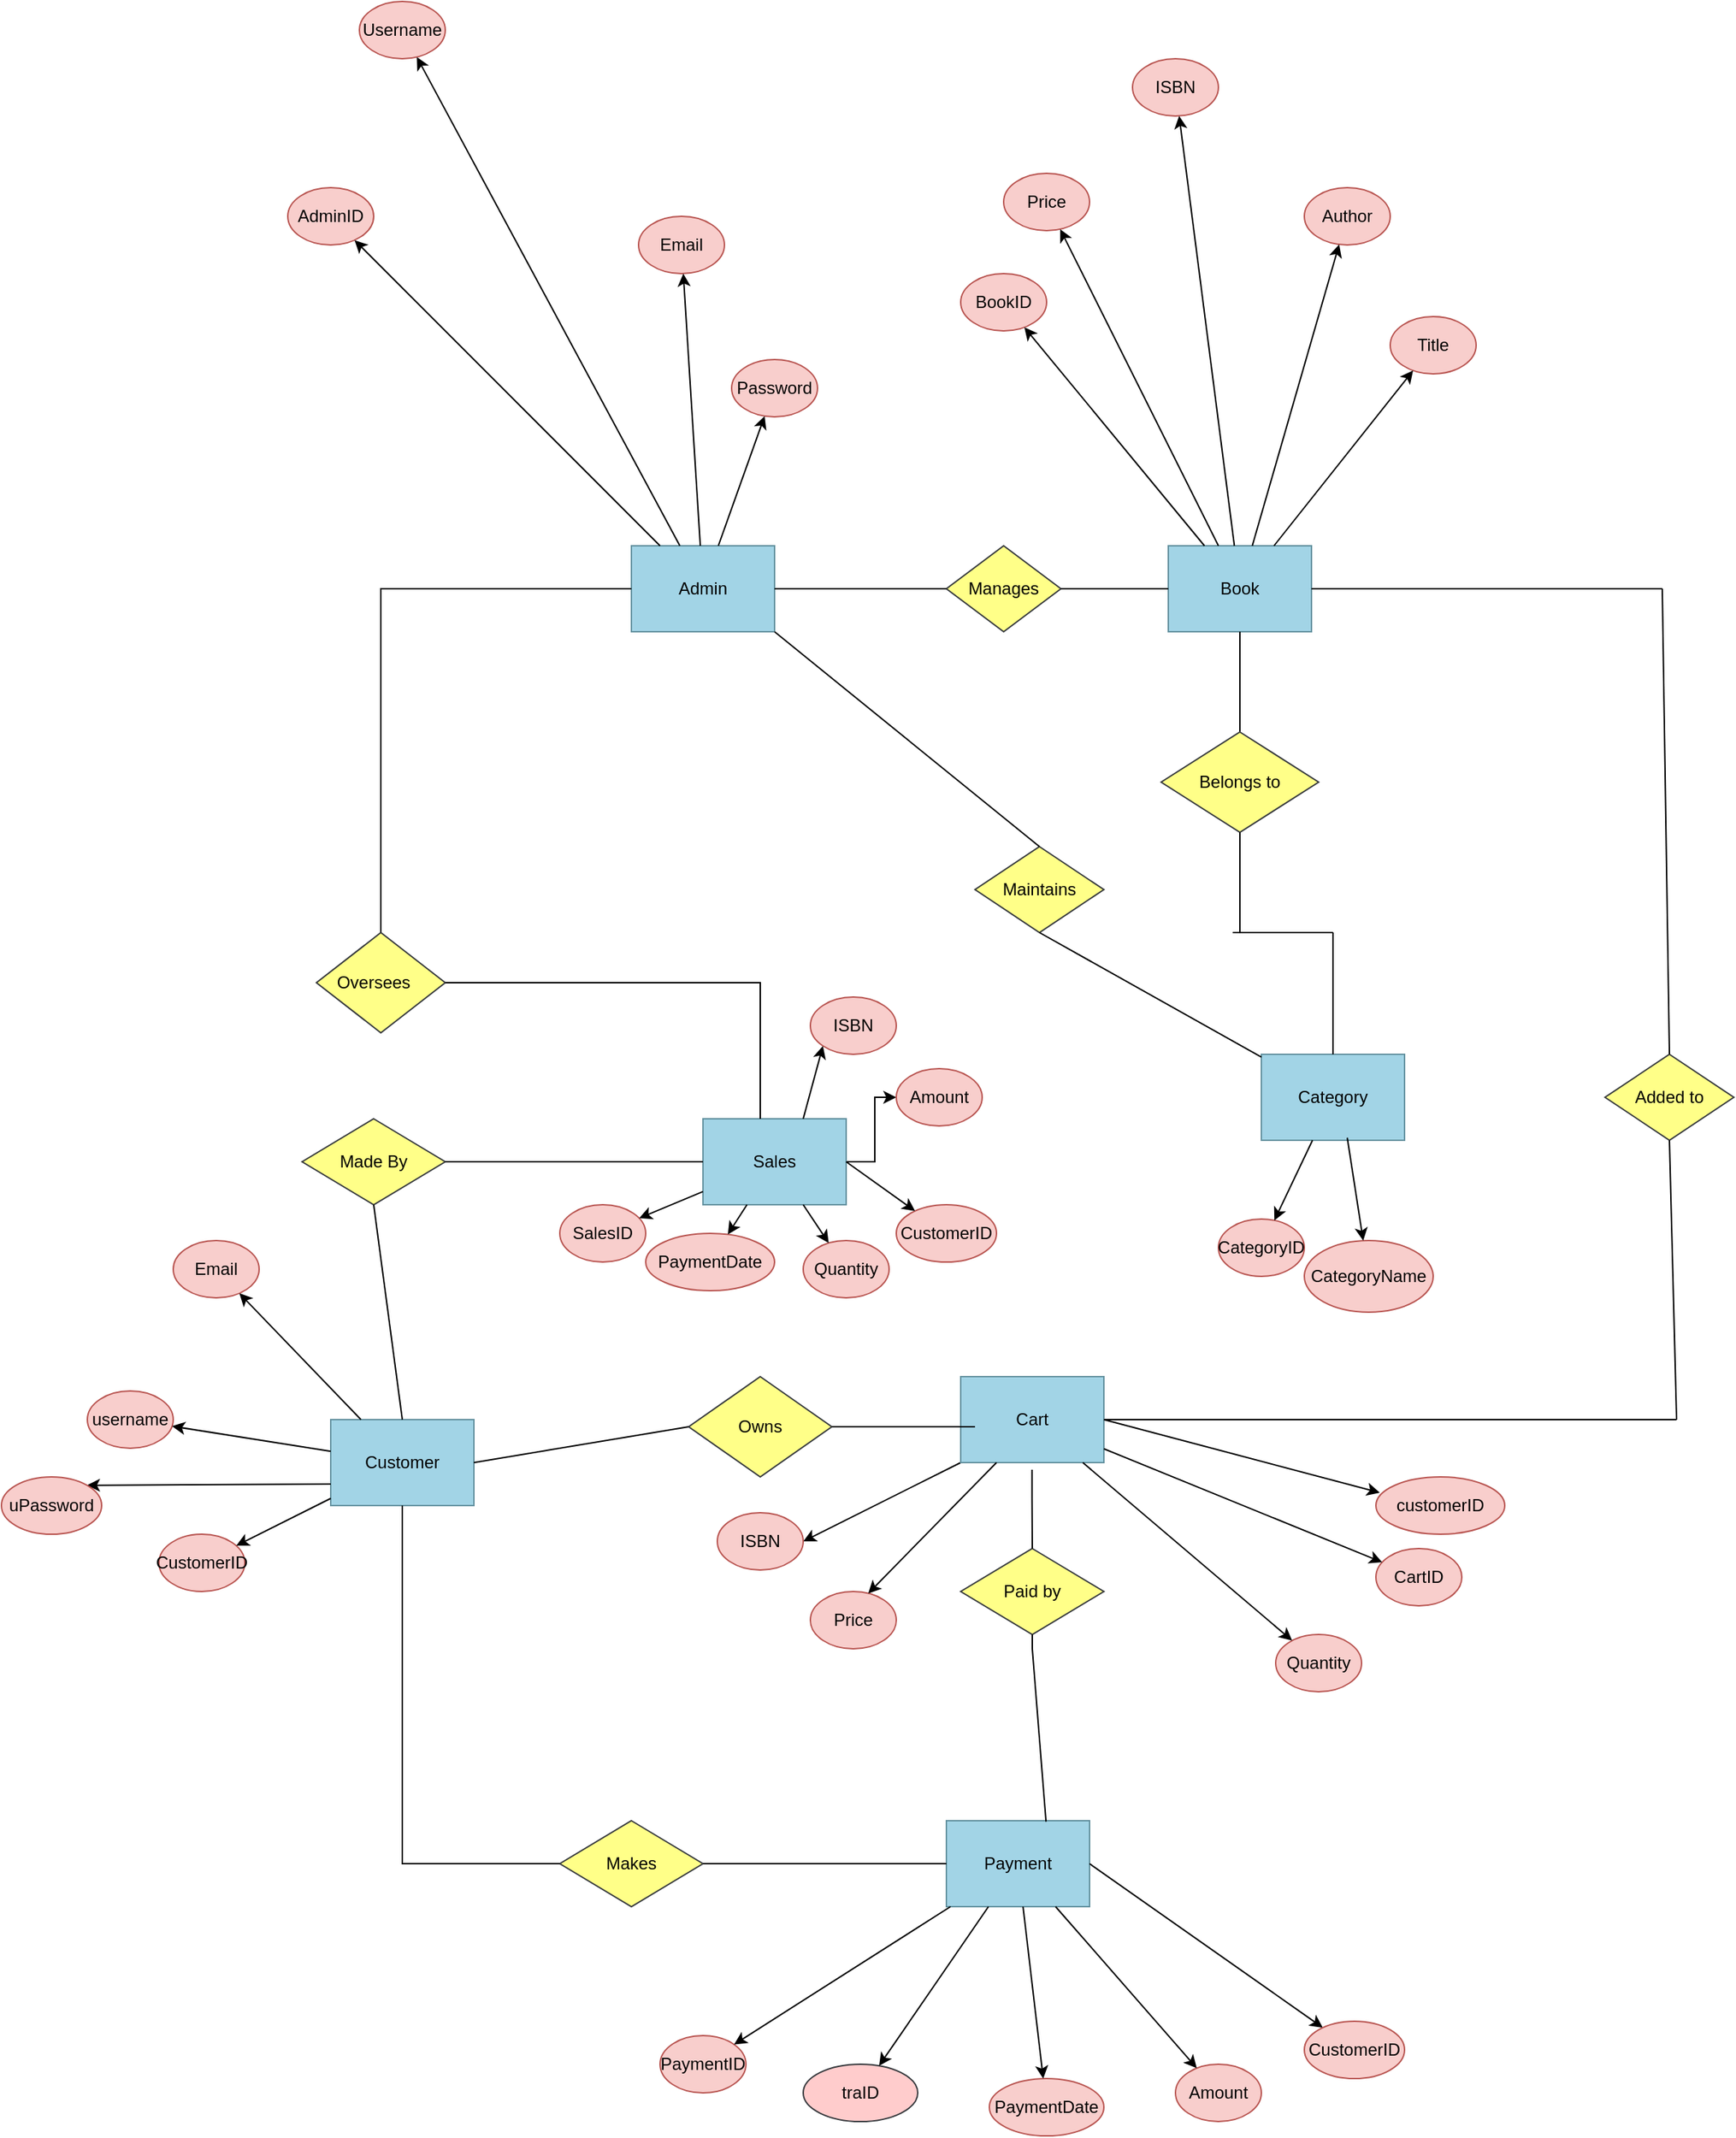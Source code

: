 <mxfile version="26.0.4">
  <diagram name="Page-1" id="6lhcVRIQe2DY9xGinTSk">
    <mxGraphModel dx="1434" dy="1706" grid="1" gridSize="10" guides="1" tooltips="1" connect="1" arrows="1" fold="1" page="0" pageScale="1" pageWidth="1390" pageHeight="980" math="0" shadow="0">
      <root>
        <mxCell id="0" />
        <mxCell id="1" parent="0" />
        <mxCell id="pzduVk1Wxx4do5fI0MAX-23" value="" style="endArrow=classic;html=1;rounded=0;exitX=0;exitY=1;exitDx=0;exitDy=0;entryX=1;entryY=0.5;entryDx=0;entryDy=0;" edge="1" parent="1" source="knSOr63fwJM2YxoM46Qa-37" target="pzduVk1Wxx4do5fI0MAX-20">
          <mxGeometry width="50" height="50" relative="1" as="geometry">
            <mxPoint x="690" y="290" as="sourcePoint" />
            <mxPoint x="640" y="340" as="targetPoint" />
          </mxGeometry>
        </mxCell>
        <mxCell id="knSOr63fwJM2YxoM46Qa-2" value="Admin" style="rounded=0;whiteSpace=wrap;html=1;fillColor=#a2d4e6;strokeColor=#63919f;" parent="1" vertex="1">
          <mxGeometry x="470" y="-370" width="100" height="60" as="geometry" />
        </mxCell>
        <mxCell id="knSOr63fwJM2YxoM46Qa-3" value="AdminID" style="ellipse;whiteSpace=wrap;html=1;fillColor=#f8cecc;strokeColor=#b85450;" parent="1" vertex="1">
          <mxGeometry x="230" y="-620" width="60" height="40" as="geometry" />
        </mxCell>
        <mxCell id="knSOr63fwJM2YxoM46Qa-4" parent="1" source="knSOr63fwJM2YxoM46Qa-2" target="knSOr63fwJM2YxoM46Qa-3" edge="1">
          <mxGeometry relative="1" as="geometry" />
        </mxCell>
        <mxCell id="knSOr63fwJM2YxoM46Qa-5" value="Username" style="ellipse;whiteSpace=wrap;html=1;fillColor=#f8cecc;strokeColor=#b85450;" parent="1" vertex="1">
          <mxGeometry x="280" y="-750" width="60" height="40" as="geometry" />
        </mxCell>
        <mxCell id="knSOr63fwJM2YxoM46Qa-6" parent="1" source="knSOr63fwJM2YxoM46Qa-2" target="knSOr63fwJM2YxoM46Qa-5" edge="1">
          <mxGeometry relative="1" as="geometry" />
        </mxCell>
        <mxCell id="knSOr63fwJM2YxoM46Qa-7" value="Email" style="ellipse;whiteSpace=wrap;html=1;fillColor=#f8cecc;strokeColor=#b85450;" parent="1" vertex="1">
          <mxGeometry x="475" y="-600" width="60" height="40" as="geometry" />
        </mxCell>
        <mxCell id="knSOr63fwJM2YxoM46Qa-8" parent="1" source="knSOr63fwJM2YxoM46Qa-2" target="knSOr63fwJM2YxoM46Qa-7" edge="1">
          <mxGeometry relative="1" as="geometry" />
        </mxCell>
        <mxCell id="knSOr63fwJM2YxoM46Qa-9" value="Password" style="ellipse;whiteSpace=wrap;html=1;fillColor=#f8cecc;strokeColor=#b85450;" parent="1" vertex="1">
          <mxGeometry x="540" y="-500" width="60" height="40" as="geometry" />
        </mxCell>
        <mxCell id="knSOr63fwJM2YxoM46Qa-10" parent="1" source="knSOr63fwJM2YxoM46Qa-2" target="knSOr63fwJM2YxoM46Qa-9" edge="1">
          <mxGeometry relative="1" as="geometry" />
        </mxCell>
        <mxCell id="knSOr63fwJM2YxoM46Qa-11" value="Manages" style="rhombus;whiteSpace=wrap;html=1;fillColor=#ffff88;strokeColor=#36393d;" parent="1" vertex="1">
          <mxGeometry x="690" y="-370" width="80" height="60" as="geometry" />
        </mxCell>
        <mxCell id="knSOr63fwJM2YxoM46Qa-12" value="Category" style="rounded=0;whiteSpace=wrap;html=1;fillColor=#a2d4e6;strokeColor=#63919f;" parent="1" vertex="1">
          <mxGeometry x="910" y="-15" width="100" height="60" as="geometry" />
        </mxCell>
        <mxCell id="knSOr63fwJM2YxoM46Qa-13" value="CategoryID" style="ellipse;whiteSpace=wrap;html=1;fillColor=#f8cecc;strokeColor=#b85450;" parent="1" vertex="1">
          <mxGeometry x="880" y="100" width="60" height="40" as="geometry" />
        </mxCell>
        <mxCell id="knSOr63fwJM2YxoM46Qa-14" parent="1" source="knSOr63fwJM2YxoM46Qa-12" target="knSOr63fwJM2YxoM46Qa-13" edge="1">
          <mxGeometry relative="1" as="geometry" />
        </mxCell>
        <mxCell id="knSOr63fwJM2YxoM46Qa-15" value="CategoryName" style="ellipse;whiteSpace=wrap;html=1;fillColor=#f8cecc;strokeColor=#b85450;" parent="1" vertex="1">
          <mxGeometry x="940" y="115" width="90" height="50" as="geometry" />
        </mxCell>
        <mxCell id="knSOr63fwJM2YxoM46Qa-16" style="exitX=0.6;exitY=0.971;exitDx=0;exitDy=0;exitPerimeter=0;" parent="1" source="knSOr63fwJM2YxoM46Qa-12" target="knSOr63fwJM2YxoM46Qa-15" edge="1">
          <mxGeometry relative="1" as="geometry">
            <mxPoint x="1000" y="211" as="sourcePoint" />
          </mxGeometry>
        </mxCell>
        <mxCell id="knSOr63fwJM2YxoM46Qa-17" value="Book" style="rounded=0;whiteSpace=wrap;html=1;fillColor=#a2d4e6;strokeColor=#63919f;" parent="1" vertex="1">
          <mxGeometry x="845" y="-370" width="100" height="60" as="geometry" />
        </mxCell>
        <mxCell id="knSOr63fwJM2YxoM46Qa-18" value="BookID" style="ellipse;whiteSpace=wrap;html=1;fillColor=#f8cecc;strokeColor=#b85450;" parent="1" vertex="1">
          <mxGeometry x="700" y="-560" width="60" height="40" as="geometry" />
        </mxCell>
        <mxCell id="knSOr63fwJM2YxoM46Qa-19" parent="1" source="knSOr63fwJM2YxoM46Qa-17" target="knSOr63fwJM2YxoM46Qa-18" edge="1">
          <mxGeometry relative="1" as="geometry" />
        </mxCell>
        <mxCell id="knSOr63fwJM2YxoM46Qa-20" value="Title" style="ellipse;whiteSpace=wrap;html=1;fillColor=#f8cecc;strokeColor=#b85450;" parent="1" vertex="1">
          <mxGeometry x="1000" y="-530" width="60" height="40" as="geometry" />
        </mxCell>
        <mxCell id="knSOr63fwJM2YxoM46Qa-21" parent="1" source="knSOr63fwJM2YxoM46Qa-17" target="knSOr63fwJM2YxoM46Qa-20" edge="1">
          <mxGeometry relative="1" as="geometry" />
        </mxCell>
        <mxCell id="knSOr63fwJM2YxoM46Qa-22" value="ISBN" style="ellipse;whiteSpace=wrap;html=1;fillColor=#f8cecc;strokeColor=#b85450;" parent="1" vertex="1">
          <mxGeometry x="820" y="-710" width="60" height="40" as="geometry" />
        </mxCell>
        <mxCell id="knSOr63fwJM2YxoM46Qa-23" parent="1" source="knSOr63fwJM2YxoM46Qa-17" target="knSOr63fwJM2YxoM46Qa-22" edge="1">
          <mxGeometry relative="1" as="geometry" />
        </mxCell>
        <mxCell id="knSOr63fwJM2YxoM46Qa-24" value="Price" style="ellipse;whiteSpace=wrap;html=1;fillColor=#f8cecc;strokeColor=#b85450;" parent="1" vertex="1">
          <mxGeometry x="730" y="-630" width="60" height="40" as="geometry" />
        </mxCell>
        <mxCell id="knSOr63fwJM2YxoM46Qa-25" parent="1" source="knSOr63fwJM2YxoM46Qa-17" target="knSOr63fwJM2YxoM46Qa-24" edge="1">
          <mxGeometry relative="1" as="geometry" />
        </mxCell>
        <mxCell id="knSOr63fwJM2YxoM46Qa-26" value="Author" style="ellipse;whiteSpace=wrap;html=1;fillColor=#f8cecc;strokeColor=#b85450;" parent="1" vertex="1">
          <mxGeometry x="940" y="-620" width="60" height="40" as="geometry" />
        </mxCell>
        <mxCell id="knSOr63fwJM2YxoM46Qa-27" parent="1" source="knSOr63fwJM2YxoM46Qa-17" target="knSOr63fwJM2YxoM46Qa-26" edge="1">
          <mxGeometry relative="1" as="geometry" />
        </mxCell>
        <mxCell id="knSOr63fwJM2YxoM46Qa-28" value="Payment" style="rounded=0;whiteSpace=wrap;html=1;fillColor=#a2d4e6;strokeColor=#63919f;" parent="1" vertex="1">
          <mxGeometry x="690" y="520" width="100" height="60" as="geometry" />
        </mxCell>
        <mxCell id="knSOr63fwJM2YxoM46Qa-29" value="PaymentID" style="ellipse;whiteSpace=wrap;html=1;fillColor=#f8cecc;strokeColor=#b85450;" parent="1" vertex="1">
          <mxGeometry x="490" y="670" width="60" height="40" as="geometry" />
        </mxCell>
        <mxCell id="knSOr63fwJM2YxoM46Qa-30" parent="1" source="knSOr63fwJM2YxoM46Qa-28" target="knSOr63fwJM2YxoM46Qa-29" edge="1">
          <mxGeometry relative="1" as="geometry" />
        </mxCell>
        <mxCell id="knSOr63fwJM2YxoM46Qa-31" value="Amount" style="ellipse;whiteSpace=wrap;html=1;fillColor=#f8cecc;strokeColor=#b85450;" parent="1" vertex="1">
          <mxGeometry x="850" y="690" width="60" height="40" as="geometry" />
        </mxCell>
        <mxCell id="knSOr63fwJM2YxoM46Qa-32" parent="1" source="knSOr63fwJM2YxoM46Qa-28" target="knSOr63fwJM2YxoM46Qa-31" edge="1">
          <mxGeometry relative="1" as="geometry" />
        </mxCell>
        <mxCell id="knSOr63fwJM2YxoM46Qa-33" value="PaymentDate" style="ellipse;whiteSpace=wrap;html=1;fillColor=#f8cecc;strokeColor=#b85450;" parent="1" vertex="1">
          <mxGeometry x="720" y="700" width="80" height="40" as="geometry" />
        </mxCell>
        <mxCell id="knSOr63fwJM2YxoM46Qa-34" parent="1" source="knSOr63fwJM2YxoM46Qa-28" target="knSOr63fwJM2YxoM46Qa-33" edge="1">
          <mxGeometry relative="1" as="geometry" />
        </mxCell>
        <mxCell id="knSOr63fwJM2YxoM46Qa-35" value="traID" style="ellipse;whiteSpace=wrap;html=1;fillColor=#ffcccc;strokeColor=#36393d;" parent="1" vertex="1">
          <mxGeometry x="590" y="690" width="80" height="40" as="geometry" />
        </mxCell>
        <mxCell id="knSOr63fwJM2YxoM46Qa-36" parent="1" source="knSOr63fwJM2YxoM46Qa-28" target="knSOr63fwJM2YxoM46Qa-35" edge="1">
          <mxGeometry relative="1" as="geometry" />
        </mxCell>
        <mxCell id="knSOr63fwJM2YxoM46Qa-37" value="Cart" style="rounded=0;whiteSpace=wrap;html=1;fillColor=#a2d4e6;strokeColor=#63919f;" parent="1" vertex="1">
          <mxGeometry x="700" y="210" width="100" height="60" as="geometry" />
        </mxCell>
        <mxCell id="knSOr63fwJM2YxoM46Qa-38" value="CartID" style="ellipse;whiteSpace=wrap;html=1;fillColor=#f8cecc;strokeColor=#b85450;" parent="1" vertex="1">
          <mxGeometry x="990" y="330" width="60" height="40" as="geometry" />
        </mxCell>
        <mxCell id="knSOr63fwJM2YxoM46Qa-39" parent="1" source="knSOr63fwJM2YxoM46Qa-37" target="knSOr63fwJM2YxoM46Qa-38" edge="1">
          <mxGeometry relative="1" as="geometry" />
        </mxCell>
        <mxCell id="knSOr63fwJM2YxoM46Qa-40" value="Quantity" style="ellipse;whiteSpace=wrap;html=1;fillColor=#f8cecc;strokeColor=#b85450;" parent="1" vertex="1">
          <mxGeometry x="920" y="390" width="60" height="40" as="geometry" />
        </mxCell>
        <mxCell id="knSOr63fwJM2YxoM46Qa-41" parent="1" source="knSOr63fwJM2YxoM46Qa-37" target="knSOr63fwJM2YxoM46Qa-40" edge="1">
          <mxGeometry relative="1" as="geometry" />
        </mxCell>
        <mxCell id="pzduVk1Wxx4do5fI0MAX-55" style="edgeStyle=orthogonalEdgeStyle;rounded=0;orthogonalLoop=1;jettySize=auto;html=1;" edge="1" parent="1" source="knSOr63fwJM2YxoM46Qa-42" target="pzduVk1Wxx4do5fI0MAX-51">
          <mxGeometry relative="1" as="geometry" />
        </mxCell>
        <mxCell id="knSOr63fwJM2YxoM46Qa-42" value="Sales" style="rounded=0;whiteSpace=wrap;html=1;fillColor=#a2d4e6;strokeColor=#63919f;" parent="1" vertex="1">
          <mxGeometry x="520" y="30" width="100" height="60" as="geometry" />
        </mxCell>
        <mxCell id="knSOr63fwJM2YxoM46Qa-43" value="SalesID" style="ellipse;whiteSpace=wrap;html=1;fillColor=#f8cecc;strokeColor=#b85450;" parent="1" vertex="1">
          <mxGeometry x="420" y="90" width="60" height="40" as="geometry" />
        </mxCell>
        <mxCell id="knSOr63fwJM2YxoM46Qa-44" parent="1" source="knSOr63fwJM2YxoM46Qa-42" target="knSOr63fwJM2YxoM46Qa-43" edge="1">
          <mxGeometry relative="1" as="geometry" />
        </mxCell>
        <mxCell id="knSOr63fwJM2YxoM46Qa-45" value="Quantity" style="ellipse;whiteSpace=wrap;html=1;fillColor=#f8cecc;strokeColor=#b85450;" parent="1" vertex="1">
          <mxGeometry x="590" y="115" width="60" height="40" as="geometry" />
        </mxCell>
        <mxCell id="knSOr63fwJM2YxoM46Qa-46" parent="1" source="knSOr63fwJM2YxoM46Qa-42" target="knSOr63fwJM2YxoM46Qa-45" edge="1">
          <mxGeometry relative="1" as="geometry" />
        </mxCell>
        <mxCell id="knSOr63fwJM2YxoM46Qa-47" value="PaymentDate" style="ellipse;whiteSpace=wrap;html=1;fillColor=#f8cecc;strokeColor=#b85450;" parent="1" vertex="1">
          <mxGeometry x="480" y="110" width="90" height="40" as="geometry" />
        </mxCell>
        <mxCell id="knSOr63fwJM2YxoM46Qa-48" parent="1" source="knSOr63fwJM2YxoM46Qa-42" target="knSOr63fwJM2YxoM46Qa-47" edge="1">
          <mxGeometry relative="1" as="geometry" />
        </mxCell>
        <mxCell id="knSOr63fwJM2YxoM46Qa-49" value="Customer" style="rounded=0;whiteSpace=wrap;html=1;fillColor=#a2d4e6;strokeColor=#63919f;" parent="1" vertex="1">
          <mxGeometry x="260" y="240" width="100" height="60" as="geometry" />
        </mxCell>
        <mxCell id="knSOr63fwJM2YxoM46Qa-50" value="CustomerID" style="ellipse;whiteSpace=wrap;html=1;fillColor=#f8cecc;strokeColor=#b85450;" parent="1" vertex="1">
          <mxGeometry x="140" y="320" width="60" height="40" as="geometry" />
        </mxCell>
        <mxCell id="knSOr63fwJM2YxoM46Qa-51" parent="1" source="knSOr63fwJM2YxoM46Qa-49" target="knSOr63fwJM2YxoM46Qa-50" edge="1">
          <mxGeometry relative="1" as="geometry" />
        </mxCell>
        <mxCell id="knSOr63fwJM2YxoM46Qa-52" value="username" style="ellipse;whiteSpace=wrap;html=1;fillColor=#f8cecc;strokeColor=#b85450;" parent="1" vertex="1">
          <mxGeometry x="90" y="220" width="60" height="40" as="geometry" />
        </mxCell>
        <mxCell id="knSOr63fwJM2YxoM46Qa-53" parent="1" source="knSOr63fwJM2YxoM46Qa-49" target="knSOr63fwJM2YxoM46Qa-52" edge="1">
          <mxGeometry relative="1" as="geometry" />
        </mxCell>
        <mxCell id="knSOr63fwJM2YxoM46Qa-54" value="Email" style="ellipse;whiteSpace=wrap;html=1;fillColor=#f8cecc;strokeColor=#b85450;" parent="1" vertex="1">
          <mxGeometry x="150" y="115" width="60" height="40" as="geometry" />
        </mxCell>
        <mxCell id="knSOr63fwJM2YxoM46Qa-55" parent="1" source="knSOr63fwJM2YxoM46Qa-49" target="knSOr63fwJM2YxoM46Qa-54" edge="1">
          <mxGeometry relative="1" as="geometry" />
        </mxCell>
        <mxCell id="knSOr63fwJM2YxoM46Qa-56" value="" style="endArrow=none;html=1;rounded=0;entryX=0.5;entryY=1;entryDx=0;entryDy=0;exitX=0.5;exitY=0;exitDx=0;exitDy=0;" parent="1" edge="1" target="knSOr63fwJM2YxoM46Qa-17" source="knSOr63fwJM2YxoM46Qa-57">
          <mxGeometry width="50" height="50" relative="1" as="geometry">
            <mxPoint x="900" y="-210" as="sourcePoint" />
            <mxPoint x="900" y="-171" as="targetPoint" />
          </mxGeometry>
        </mxCell>
        <mxCell id="knSOr63fwJM2YxoM46Qa-57" value="" style="rhombus;whiteSpace=wrap;html=1;fillColor=#ffff88;strokeColor=#36393d;" parent="1" vertex="1">
          <mxGeometry x="840" y="-240" width="110" height="70" as="geometry" />
        </mxCell>
        <mxCell id="knSOr63fwJM2YxoM46Qa-59" value="Belongs to" style="text;html=1;align=center;verticalAlign=middle;whiteSpace=wrap;rounded=0;fillColor=none;strokeColor=none;glass=0;gradientColor=none;" parent="1" vertex="1">
          <mxGeometry x="865" y="-220" width="60" height="30" as="geometry" />
        </mxCell>
        <mxCell id="knSOr63fwJM2YxoM46Qa-60" value="" style="rhombus;whiteSpace=wrap;html=1;fillColor=#ffff88;strokeColor=#36393d;" parent="1" vertex="1">
          <mxGeometry x="510" y="210" width="100" height="70" as="geometry" />
        </mxCell>
        <mxCell id="knSOr63fwJM2YxoM46Qa-61" value="Owns" style="text;html=1;align=center;verticalAlign=middle;whiteSpace=wrap;rounded=0;" parent="1" vertex="1">
          <mxGeometry x="530" y="230" width="60" height="30" as="geometry" />
        </mxCell>
        <mxCell id="knSOr63fwJM2YxoM46Qa-62" value="" style="endArrow=none;html=1;rounded=0;entryX=0;entryY=0.5;entryDx=0;entryDy=0;exitX=1;exitY=0.5;exitDx=0;exitDy=0;" parent="1" source="knSOr63fwJM2YxoM46Qa-11" target="knSOr63fwJM2YxoM46Qa-17" edge="1">
          <mxGeometry width="50" height="50" relative="1" as="geometry">
            <mxPoint x="390" y="-160" as="sourcePoint" />
            <mxPoint x="440" y="-210" as="targetPoint" />
          </mxGeometry>
        </mxCell>
        <mxCell id="knSOr63fwJM2YxoM46Qa-64" value="" style="endArrow=none;html=1;rounded=0;exitX=1;exitY=0.5;exitDx=0;exitDy=0;" parent="1" source="knSOr63fwJM2YxoM46Qa-60" edge="1">
          <mxGeometry width="50" height="50" relative="1" as="geometry">
            <mxPoint x="460" y="780" as="sourcePoint" />
            <mxPoint x="710" y="245" as="targetPoint" />
            <Array as="points">
              <mxPoint x="670" y="245" />
            </Array>
          </mxGeometry>
        </mxCell>
        <mxCell id="knSOr63fwJM2YxoM46Qa-65" value="" style="endArrow=none;html=1;rounded=0;entryX=0;entryY=0.5;entryDx=0;entryDy=0;exitX=1;exitY=0.5;exitDx=0;exitDy=0;" parent="1" target="knSOr63fwJM2YxoM46Qa-60" edge="1" source="knSOr63fwJM2YxoM46Qa-49">
          <mxGeometry width="50" height="50" relative="1" as="geometry">
            <mxPoint x="420" y="245" as="sourcePoint" />
            <mxPoint x="510" y="110" as="targetPoint" />
          </mxGeometry>
        </mxCell>
        <mxCell id="knSOr63fwJM2YxoM46Qa-66" value="" style="rhombus;whiteSpace=wrap;html=1;fillColor=#ffff88;strokeColor=#36393d;" parent="1" vertex="1">
          <mxGeometry x="700" y="330" width="100" height="60" as="geometry" />
        </mxCell>
        <mxCell id="knSOr63fwJM2YxoM46Qa-67" value="" style="endArrow=none;html=1;rounded=0;entryX=0.5;entryY=0;entryDx=0;entryDy=0;" parent="1" target="knSOr63fwJM2YxoM46Qa-66" edge="1">
          <mxGeometry width="50" height="50" relative="1" as="geometry">
            <mxPoint x="749.81" y="275" as="sourcePoint" />
            <mxPoint x="749.81" y="325" as="targetPoint" />
            <Array as="points">
              <mxPoint x="749.81" y="295" />
            </Array>
          </mxGeometry>
        </mxCell>
        <mxCell id="knSOr63fwJM2YxoM46Qa-68" value="" style="endArrow=none;html=1;rounded=0;exitX=0.696;exitY=0.011;exitDx=0;exitDy=0;entryX=0.5;entryY=1;entryDx=0;entryDy=0;exitPerimeter=0;" parent="1" source="knSOr63fwJM2YxoM46Qa-28" target="knSOr63fwJM2YxoM46Qa-66" edge="1">
          <mxGeometry width="50" height="50" relative="1" as="geometry">
            <mxPoint x="460" y="280" as="sourcePoint" />
            <mxPoint x="510" y="230" as="targetPoint" />
            <Array as="points">
              <mxPoint x="750" y="400" />
            </Array>
          </mxGeometry>
        </mxCell>
        <mxCell id="knSOr63fwJM2YxoM46Qa-69" value="Paid by" style="text;html=1;align=center;verticalAlign=middle;whiteSpace=wrap;rounded=0;" parent="1" vertex="1">
          <mxGeometry x="720" y="345" width="60" height="30" as="geometry" />
        </mxCell>
        <mxCell id="knSOr63fwJM2YxoM46Qa-70" value="" style="rhombus;whiteSpace=wrap;html=1;fillColor=#ffff88;strokeColor=#36393d;" parent="1" vertex="1">
          <mxGeometry x="250" y="-100" width="90" height="70" as="geometry" />
        </mxCell>
        <mxCell id="knSOr63fwJM2YxoM46Qa-71" value="Oversees" style="text;html=1;align=center;verticalAlign=middle;whiteSpace=wrap;rounded=0;" parent="1" vertex="1">
          <mxGeometry x="260" y="-80" width="60" height="30" as="geometry" />
        </mxCell>
        <mxCell id="knSOr63fwJM2YxoM46Qa-72" value="" style="endArrow=none;html=1;rounded=0;entryX=0;entryY=0.5;entryDx=0;entryDy=0;exitX=0.5;exitY=0;exitDx=0;exitDy=0;" parent="1" source="knSOr63fwJM2YxoM46Qa-70" target="knSOr63fwJM2YxoM46Qa-2" edge="1">
          <mxGeometry width="50" height="50" relative="1" as="geometry">
            <mxPoint x="540" y="50" as="sourcePoint" />
            <mxPoint x="590" as="targetPoint" />
            <Array as="points">
              <mxPoint x="295" y="-340" />
            </Array>
          </mxGeometry>
        </mxCell>
        <mxCell id="knSOr63fwJM2YxoM46Qa-73" value="" style="endArrow=none;html=1;rounded=0;entryX=1;entryY=0.5;entryDx=0;entryDy=0;exitX=0.4;exitY=0;exitDx=0;exitDy=0;exitPerimeter=0;" parent="1" source="knSOr63fwJM2YxoM46Qa-42" target="knSOr63fwJM2YxoM46Qa-70" edge="1">
          <mxGeometry width="50" height="50" relative="1" as="geometry">
            <mxPoint x="560" y="40" as="sourcePoint" />
            <mxPoint x="570" y="-10" as="targetPoint" />
            <Array as="points">
              <mxPoint x="560" y="-65" />
            </Array>
          </mxGeometry>
        </mxCell>
        <mxCell id="knSOr63fwJM2YxoM46Qa-78" value="" style="rhombus;whiteSpace=wrap;html=1;fillColor=#ffff88;strokeColor=#36393d;" parent="1" vertex="1">
          <mxGeometry x="240" y="30" width="100" height="60" as="geometry" />
        </mxCell>
        <mxCell id="knSOr63fwJM2YxoM46Qa-79" value="" style="endArrow=none;html=1;rounded=0;exitX=1;exitY=0.5;exitDx=0;exitDy=0;entryX=0;entryY=0.5;entryDx=0;entryDy=0;" parent="1" source="knSOr63fwJM2YxoM46Qa-78" edge="1" target="knSOr63fwJM2YxoM46Qa-42">
          <mxGeometry width="50" height="50" relative="1" as="geometry">
            <mxPoint x="730" y="120" as="sourcePoint" />
            <mxPoint x="520" y="70" as="targetPoint" />
          </mxGeometry>
        </mxCell>
        <mxCell id="knSOr63fwJM2YxoM46Qa-80" value="" style="endArrow=none;html=1;rounded=0;exitX=0.5;exitY=0;exitDx=0;exitDy=0;entryX=0.5;entryY=1;entryDx=0;entryDy=0;" parent="1" source="knSOr63fwJM2YxoM46Qa-49" target="knSOr63fwJM2YxoM46Qa-78" edge="1">
          <mxGeometry width="50" height="50" relative="1" as="geometry">
            <mxPoint x="730" y="120" as="sourcePoint" />
            <mxPoint x="780" y="70" as="targetPoint" />
          </mxGeometry>
        </mxCell>
        <mxCell id="knSOr63fwJM2YxoM46Qa-81" value="Made By" style="text;html=1;align=center;verticalAlign=middle;whiteSpace=wrap;rounded=0;" parent="1" vertex="1">
          <mxGeometry x="260" y="45" width="60" height="30" as="geometry" />
        </mxCell>
        <mxCell id="knSOr63fwJM2YxoM46Qa-82" value="" style="rhombus;whiteSpace=wrap;html=1;fillColor=#ffff88;strokeColor=#36393d;" parent="1" vertex="1">
          <mxGeometry x="420" y="520" width="100" height="60" as="geometry" />
        </mxCell>
        <mxCell id="knSOr63fwJM2YxoM46Qa-83" value="Makes" style="text;html=1;align=center;verticalAlign=middle;whiteSpace=wrap;rounded=0;" parent="1" vertex="1">
          <mxGeometry x="440" y="537.5" width="60" height="25" as="geometry" />
        </mxCell>
        <mxCell id="knSOr63fwJM2YxoM46Qa-84" value="" style="endArrow=none;html=1;rounded=0;entryX=0;entryY=0.5;entryDx=0;entryDy=0;exitX=1;exitY=0.5;exitDx=0;exitDy=0;" parent="1" source="knSOr63fwJM2YxoM46Qa-82" target="knSOr63fwJM2YxoM46Qa-28" edge="1">
          <mxGeometry width="50" height="50" relative="1" as="geometry">
            <mxPoint x="610" y="420" as="sourcePoint" />
            <mxPoint x="660" y="370" as="targetPoint" />
          </mxGeometry>
        </mxCell>
        <mxCell id="knSOr63fwJM2YxoM46Qa-85" value="" style="endArrow=none;html=1;rounded=0;exitX=0.5;exitY=1;exitDx=0;exitDy=0;entryX=0;entryY=0.5;entryDx=0;entryDy=0;" parent="1" source="knSOr63fwJM2YxoM46Qa-49" target="knSOr63fwJM2YxoM46Qa-82" edge="1">
          <mxGeometry width="50" height="50" relative="1" as="geometry">
            <mxPoint x="610" y="420" as="sourcePoint" />
            <mxPoint x="660" y="370" as="targetPoint" />
            <Array as="points">
              <mxPoint x="310" y="550" />
            </Array>
          </mxGeometry>
        </mxCell>
        <mxCell id="knSOr63fwJM2YxoM46Qa-86" value="" style="rhombus;whiteSpace=wrap;html=1;fillColor=#ffff88;strokeColor=#36393d;" parent="1" vertex="1">
          <mxGeometry x="710" y="-160" width="90" height="60" as="geometry" />
        </mxCell>
        <mxCell id="knSOr63fwJM2YxoM46Qa-89" value="Maintains" style="text;html=1;align=center;verticalAlign=middle;whiteSpace=wrap;rounded=0;" parent="1" vertex="1">
          <mxGeometry x="725" y="-145" width="60" height="30" as="geometry" />
        </mxCell>
        <mxCell id="knSOr63fwJM2YxoM46Qa-91" value="" style="rhombus;whiteSpace=wrap;html=1;fillColor=#ffff88;strokeColor=#36393d;" parent="1" vertex="1">
          <mxGeometry x="1150" y="-15" width="90" height="60" as="geometry" />
        </mxCell>
        <mxCell id="knSOr63fwJM2YxoM46Qa-94" value="Added to" style="text;html=1;align=center;verticalAlign=middle;whiteSpace=wrap;rounded=0;" parent="1" vertex="1">
          <mxGeometry x="1165" width="60" height="30" as="geometry" />
        </mxCell>
        <mxCell id="pzduVk1Wxx4do5fI0MAX-8" value="" style="endArrow=none;html=1;rounded=0;exitX=0.5;exitY=0;exitDx=0;exitDy=0;" edge="1" parent="1" source="knSOr63fwJM2YxoM46Qa-91">
          <mxGeometry width="50" height="50" relative="1" as="geometry">
            <mxPoint x="1196" y="-5" as="sourcePoint" />
            <mxPoint x="1190" y="-340" as="targetPoint" />
          </mxGeometry>
        </mxCell>
        <mxCell id="pzduVk1Wxx4do5fI0MAX-10" value="" style="endArrow=none;html=1;rounded=0;exitX=1;exitY=0.5;exitDx=0;exitDy=0;" edge="1" parent="1" source="knSOr63fwJM2YxoM46Qa-17">
          <mxGeometry width="50" height="50" relative="1" as="geometry">
            <mxPoint x="990" y="-190" as="sourcePoint" />
            <mxPoint x="1190" y="-340" as="targetPoint" />
          </mxGeometry>
        </mxCell>
        <mxCell id="pzduVk1Wxx4do5fI0MAX-11" value="" style="endArrow=none;html=1;rounded=0;exitX=1;exitY=0.5;exitDx=0;exitDy=0;" edge="1" parent="1" source="knSOr63fwJM2YxoM46Qa-37">
          <mxGeometry width="50" height="50" relative="1" as="geometry">
            <mxPoint x="845" y="240" as="sourcePoint" />
            <mxPoint x="1200" y="240" as="targetPoint" />
          </mxGeometry>
        </mxCell>
        <mxCell id="pzduVk1Wxx4do5fI0MAX-12" value="" style="endArrow=none;html=1;rounded=0;entryX=0.5;entryY=1;entryDx=0;entryDy=0;" edge="1" parent="1" target="knSOr63fwJM2YxoM46Qa-91">
          <mxGeometry width="50" height="50" relative="1" as="geometry">
            <mxPoint x="1200" y="240" as="sourcePoint" />
            <mxPoint x="1240" y="140" as="targetPoint" />
          </mxGeometry>
        </mxCell>
        <mxCell id="pzduVk1Wxx4do5fI0MAX-14" value="customerID" style="ellipse;whiteSpace=wrap;html=1;fillColor=#f8cecc;strokeColor=#b85450;" vertex="1" parent="1">
          <mxGeometry x="990" y="280" width="90" height="40" as="geometry" />
        </mxCell>
        <mxCell id="pzduVk1Wxx4do5fI0MAX-15" style="exitX=1;exitY=0.5;exitDx=0;exitDy=0;entryX=0.03;entryY=0.275;entryDx=0;entryDy=0;entryPerimeter=0;" edge="1" parent="1" source="knSOr63fwJM2YxoM46Qa-37" target="pzduVk1Wxx4do5fI0MAX-14">
          <mxGeometry relative="1" as="geometry">
            <mxPoint x="920" y="270" as="sourcePoint" />
            <mxPoint x="960" y="290" as="targetPoint" />
            <Array as="points" />
          </mxGeometry>
        </mxCell>
        <mxCell id="pzduVk1Wxx4do5fI0MAX-20" value="ISBN" style="ellipse;whiteSpace=wrap;html=1;fillColor=#f8cecc;strokeColor=#b85450;" vertex="1" parent="1">
          <mxGeometry x="530" y="305" width="60" height="40" as="geometry" />
        </mxCell>
        <mxCell id="pzduVk1Wxx4do5fI0MAX-21" value="Price" style="ellipse;whiteSpace=wrap;html=1;fillColor=#f8cecc;strokeColor=#b85450;" vertex="1" parent="1">
          <mxGeometry x="595" y="360" width="60" height="40" as="geometry" />
        </mxCell>
        <mxCell id="pzduVk1Wxx4do5fI0MAX-24" value="" style="endArrow=classic;html=1;rounded=0;entryX=0.673;entryY=0.035;entryDx=0;entryDy=0;entryPerimeter=0;exitX=0.25;exitY=1;exitDx=0;exitDy=0;" edge="1" parent="1" source="knSOr63fwJM2YxoM46Qa-37" target="pzduVk1Wxx4do5fI0MAX-21">
          <mxGeometry width="50" height="50" relative="1" as="geometry">
            <mxPoint x="730" y="280" as="sourcePoint" />
            <mxPoint x="620" y="327.5" as="targetPoint" />
          </mxGeometry>
        </mxCell>
        <mxCell id="pzduVk1Wxx4do5fI0MAX-31" value="" style="endArrow=classic;html=1;rounded=0;exitX=1;exitY=0.5;exitDx=0;exitDy=0;" edge="1" parent="1" source="knSOr63fwJM2YxoM46Qa-28" target="pzduVk1Wxx4do5fI0MAX-32">
          <mxGeometry width="50" height="50" relative="1" as="geometry">
            <mxPoint x="990" y="600" as="sourcePoint" />
            <mxPoint x="1010" y="630" as="targetPoint" />
          </mxGeometry>
        </mxCell>
        <mxCell id="pzduVk1Wxx4do5fI0MAX-32" value="CustomerID" style="ellipse;whiteSpace=wrap;html=1;fillColor=#f8cecc;strokeColor=#b85450;" vertex="1" parent="1">
          <mxGeometry x="940" y="660" width="70" height="40" as="geometry" />
        </mxCell>
        <mxCell id="pzduVk1Wxx4do5fI0MAX-35" value="" style="endArrow=classic;html=1;rounded=0;exitX=0;exitY=0.75;exitDx=0;exitDy=0;entryX=1;entryY=0;entryDx=0;entryDy=0;" edge="1" parent="1" source="knSOr63fwJM2YxoM46Qa-49" target="pzduVk1Wxx4do5fI0MAX-36">
          <mxGeometry width="50" height="50" relative="1" as="geometry">
            <mxPoint x="220" y="250" as="sourcePoint" />
            <mxPoint x="70" y="300" as="targetPoint" />
          </mxGeometry>
        </mxCell>
        <mxCell id="pzduVk1Wxx4do5fI0MAX-36" value="uPassword" style="ellipse;whiteSpace=wrap;html=1;fillColor=#f8cecc;strokeColor=#b85450;" vertex="1" parent="1">
          <mxGeometry x="30" y="280" width="70" height="40" as="geometry" />
        </mxCell>
        <mxCell id="pzduVk1Wxx4do5fI0MAX-38" value="" style="endArrow=none;html=1;rounded=0;entryX=0;entryY=0.5;entryDx=0;entryDy=0;exitX=1;exitY=0.5;exitDx=0;exitDy=0;" edge="1" parent="1" source="knSOr63fwJM2YxoM46Qa-2" target="knSOr63fwJM2YxoM46Qa-11">
          <mxGeometry width="50" height="50" relative="1" as="geometry">
            <mxPoint x="610" y="-310" as="sourcePoint" />
            <mxPoint x="660" y="-360" as="targetPoint" />
          </mxGeometry>
        </mxCell>
        <mxCell id="pzduVk1Wxx4do5fI0MAX-40" value="" style="endArrow=none;html=1;rounded=0;entryX=0.5;entryY=1;entryDx=0;entryDy=0;" edge="1" parent="1" target="knSOr63fwJM2YxoM46Qa-57">
          <mxGeometry width="50" height="50" relative="1" as="geometry">
            <mxPoint x="895" y="-100" as="sourcePoint" />
            <mxPoint x="990" y="-120" as="targetPoint" />
          </mxGeometry>
        </mxCell>
        <mxCell id="pzduVk1Wxx4do5fI0MAX-42" value="" style="endArrow=none;html=1;rounded=0;exitX=0.5;exitY=0;exitDx=0;exitDy=0;" edge="1" parent="1" source="knSOr63fwJM2YxoM46Qa-12">
          <mxGeometry width="50" height="50" relative="1" as="geometry">
            <mxPoint x="952.607" y="-15.0" as="sourcePoint" />
            <mxPoint x="960" y="-100" as="targetPoint" />
          </mxGeometry>
        </mxCell>
        <mxCell id="pzduVk1Wxx4do5fI0MAX-43" value="" style="endArrow=none;html=1;rounded=0;" edge="1" parent="1">
          <mxGeometry width="50" height="50" relative="1" as="geometry">
            <mxPoint x="890" y="-100" as="sourcePoint" />
            <mxPoint x="960" y="-100" as="targetPoint" />
          </mxGeometry>
        </mxCell>
        <mxCell id="pzduVk1Wxx4do5fI0MAX-44" value="" style="endArrow=none;html=1;rounded=0;entryX=0.5;entryY=0;entryDx=0;entryDy=0;exitX=1;exitY=1;exitDx=0;exitDy=0;" edge="1" parent="1" source="knSOr63fwJM2YxoM46Qa-2" target="knSOr63fwJM2YxoM46Qa-86">
          <mxGeometry width="50" height="50" relative="1" as="geometry">
            <mxPoint x="630" y="-280" as="sourcePoint" />
            <mxPoint x="580" y="-230" as="targetPoint" />
          </mxGeometry>
        </mxCell>
        <mxCell id="pzduVk1Wxx4do5fI0MAX-45" value="" style="endArrow=none;html=1;rounded=0;entryX=0.5;entryY=1;entryDx=0;entryDy=0;" edge="1" parent="1" source="knSOr63fwJM2YxoM46Qa-12" target="knSOr63fwJM2YxoM46Qa-86">
          <mxGeometry width="50" height="50" relative="1" as="geometry">
            <mxPoint x="780" y="-20" as="sourcePoint" />
            <mxPoint x="765" y="-99" as="targetPoint" />
          </mxGeometry>
        </mxCell>
        <mxCell id="pzduVk1Wxx4do5fI0MAX-46" value="" style="endArrow=classic;html=1;rounded=0;entryX=0;entryY=1;entryDx=0;entryDy=0;" edge="1" parent="1" target="pzduVk1Wxx4do5fI0MAX-47">
          <mxGeometry width="50" height="50" relative="1" as="geometry">
            <mxPoint x="590" y="30" as="sourcePoint" />
            <mxPoint x="640" y="-20" as="targetPoint" />
          </mxGeometry>
        </mxCell>
        <mxCell id="pzduVk1Wxx4do5fI0MAX-47" value="ISBN" style="ellipse;whiteSpace=wrap;html=1;fillColor=#f8cecc;strokeColor=#b85450;" vertex="1" parent="1">
          <mxGeometry x="595" y="-55" width="60" height="40" as="geometry" />
        </mxCell>
        <mxCell id="pzduVk1Wxx4do5fI0MAX-48" value="CustomerID" style="ellipse;whiteSpace=wrap;html=1;fillColor=#f8cecc;strokeColor=#b85450;" vertex="1" parent="1">
          <mxGeometry x="655" y="90" width="70" height="40" as="geometry" />
        </mxCell>
        <mxCell id="pzduVk1Wxx4do5fI0MAX-49" value="" style="endArrow=classic;html=1;rounded=0;exitX=1;exitY=0.5;exitDx=0;exitDy=0;" edge="1" parent="1" source="knSOr63fwJM2YxoM46Qa-42" target="pzduVk1Wxx4do5fI0MAX-48">
          <mxGeometry width="50" height="50" relative="1" as="geometry">
            <mxPoint x="640" y="50" as="sourcePoint" />
            <mxPoint x="690" as="targetPoint" />
          </mxGeometry>
        </mxCell>
        <mxCell id="pzduVk1Wxx4do5fI0MAX-51" value="Amount" style="ellipse;whiteSpace=wrap;html=1;fillColor=#f8cecc;strokeColor=#b85450;" vertex="1" parent="1">
          <mxGeometry x="655" y="-5" width="60" height="40" as="geometry" />
        </mxCell>
      </root>
    </mxGraphModel>
  </diagram>
</mxfile>
